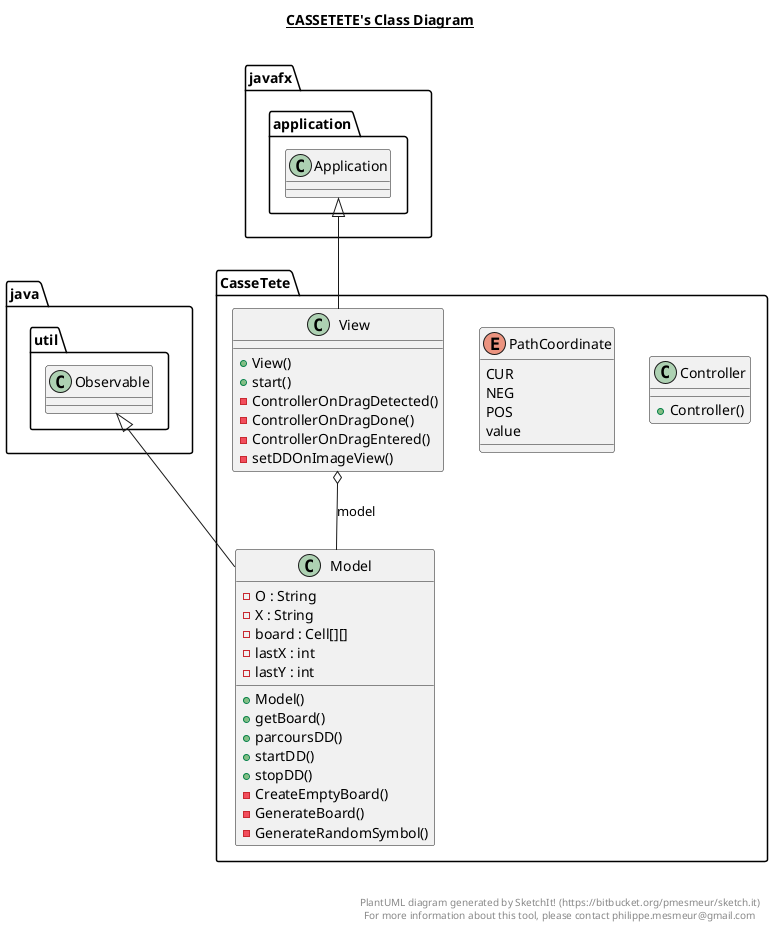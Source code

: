 @startuml

title __CASSETETE's Class Diagram__\n


    namespace CasseTete {
      class CasseTete.Controller {
          + Controller()
      }
    }

  


    namespace CasseTete {
      class CasseTete.Model {
          - O : String
          - X : String
          - board : Cell[][]
          - lastX : int
          - lastY : int
          + Model()
          + getBoard()
          + parcoursDD()
          + startDD()
          + stopDD()
          - CreateEmptyBoard()
          - GenerateBoard()
          - GenerateRandomSymbol()
      }
    }

  


    namespace CasseTete {
      enum PathCoordinate {
        CUR
        NEG
        POS
        value
      }
    }

  


    namespace CasseTete {
      class CasseTete.View {
          + View()
          + start()
          - ControllerOnDragDetected()
          - ControllerOnDragDone()
          - ControllerOnDragEntered()
          - setDDOnImageView()
      }
    }

  

  CasseTete.Model -up-|> java.util.Observable
  CasseTete.View -up-|> javafx.application.Application
  CasseTete.View o-- CasseTete.Model : model


right footer


PlantUML diagram generated by SketchIt! (https://bitbucket.org/pmesmeur/sketch.it)
For more information about this tool, please contact philippe.mesmeur@gmail.com
endfooter

@enduml
